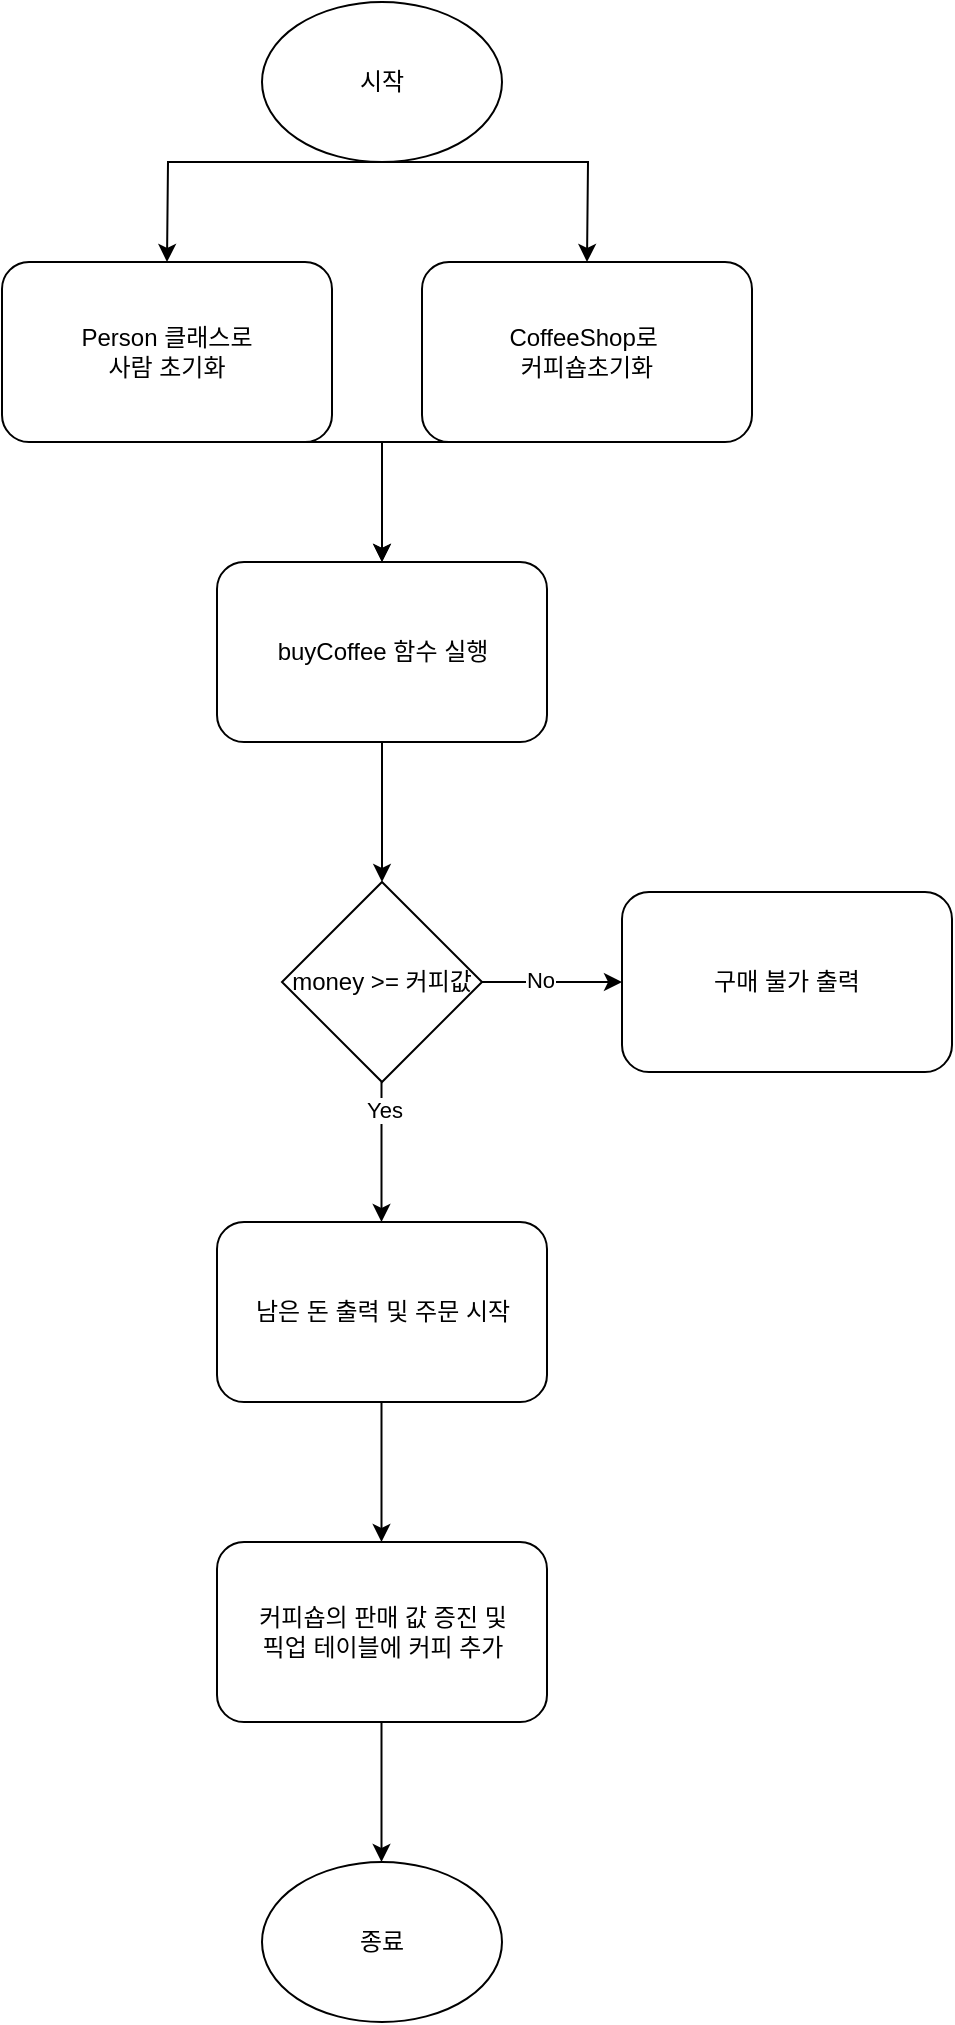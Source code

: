 <mxfile version="24.7.5">
  <diagram name="페이지-1" id="77O0hQFl2TJiN_ZJtqNX">
    <mxGraphModel dx="1978" dy="1343" grid="1" gridSize="10" guides="1" tooltips="1" connect="1" arrows="1" fold="1" page="1" pageScale="1" pageWidth="1169" pageHeight="1654" math="0" shadow="0">
      <root>
        <mxCell id="0" />
        <mxCell id="1" parent="0" />
        <mxCell id="tax0VotC61BmYl9QeiQ4-1" value="시작" style="ellipse;whiteSpace=wrap;html=1;" vertex="1" parent="1">
          <mxGeometry x="200" y="90" width="120" height="80" as="geometry" />
        </mxCell>
        <mxCell id="tax0VotC61BmYl9QeiQ4-2" value="Person 클래스로&lt;div&gt;사람 초기화&lt;/div&gt;" style="rounded=1;whiteSpace=wrap;html=1;" vertex="1" parent="1">
          <mxGeometry x="70" y="220" width="165" height="90" as="geometry" />
        </mxCell>
        <mxCell id="tax0VotC61BmYl9QeiQ4-4" value="CoffeeShop로&amp;nbsp;&lt;div&gt;커피숍초기화&lt;/div&gt;" style="rounded=1;whiteSpace=wrap;html=1;" vertex="1" parent="1">
          <mxGeometry x="280" y="220" width="165" height="90" as="geometry" />
        </mxCell>
        <mxCell id="tax0VotC61BmYl9QeiQ4-8" value="buyCoffee 함수 실행" style="rounded=1;whiteSpace=wrap;html=1;" vertex="1" parent="1">
          <mxGeometry x="177.5" y="370" width="165" height="90" as="geometry" />
        </mxCell>
        <mxCell id="tax0VotC61BmYl9QeiQ4-9" value="money &amp;gt;= 커피값" style="rhombus;whiteSpace=wrap;html=1;" vertex="1" parent="1">
          <mxGeometry x="210" y="530" width="100" height="100" as="geometry" />
        </mxCell>
        <mxCell id="tax0VotC61BmYl9QeiQ4-11" value="남은 돈 출력 및 주문 시작" style="rounded=1;whiteSpace=wrap;html=1;" vertex="1" parent="1">
          <mxGeometry x="177.5" y="700" width="165" height="90" as="geometry" />
        </mxCell>
        <mxCell id="tax0VotC61BmYl9QeiQ4-12" value="구매 불가 출력" style="rounded=1;whiteSpace=wrap;html=1;" vertex="1" parent="1">
          <mxGeometry x="380" y="535" width="165" height="90" as="geometry" />
        </mxCell>
        <mxCell id="tax0VotC61BmYl9QeiQ4-13" value="커피숍의 판매 값 증진 및&lt;div&gt;픽업 테이블에 커피 추가&lt;/div&gt;" style="rounded=1;whiteSpace=wrap;html=1;" vertex="1" parent="1">
          <mxGeometry x="177.5" y="860" width="165" height="90" as="geometry" />
        </mxCell>
        <mxCell id="tax0VotC61BmYl9QeiQ4-14" value="종료" style="ellipse;whiteSpace=wrap;html=1;" vertex="1" parent="1">
          <mxGeometry x="200" y="1020" width="120" height="80" as="geometry" />
        </mxCell>
        <mxCell id="tax0VotC61BmYl9QeiQ4-15" value="" style="endArrow=classic;html=1;rounded=0;exitX=0.5;exitY=1;exitDx=0;exitDy=0;entryX=0.5;entryY=0;entryDx=0;entryDy=0;" edge="1" parent="1" source="tax0VotC61BmYl9QeiQ4-1" target="tax0VotC61BmYl9QeiQ4-4">
          <mxGeometry width="50" height="50" relative="1" as="geometry">
            <mxPoint x="360" y="450" as="sourcePoint" />
            <mxPoint x="410" y="400" as="targetPoint" />
            <Array as="points">
              <mxPoint x="363" y="170" />
            </Array>
          </mxGeometry>
        </mxCell>
        <mxCell id="tax0VotC61BmYl9QeiQ4-16" value="" style="endArrow=classic;html=1;rounded=0;entryX=0.5;entryY=0;entryDx=0;entryDy=0;" edge="1" parent="1" target="tax0VotC61BmYl9QeiQ4-2">
          <mxGeometry width="50" height="50" relative="1" as="geometry">
            <mxPoint x="260" y="170" as="sourcePoint" />
            <mxPoint x="373" y="230" as="targetPoint" />
            <Array as="points">
              <mxPoint x="153" y="170" />
            </Array>
          </mxGeometry>
        </mxCell>
        <mxCell id="tax0VotC61BmYl9QeiQ4-17" value="" style="endArrow=classic;html=1;rounded=0;exitX=0.5;exitY=1;exitDx=0;exitDy=0;entryX=0.5;entryY=0;entryDx=0;entryDy=0;" edge="1" parent="1" source="tax0VotC61BmYl9QeiQ4-2" target="tax0VotC61BmYl9QeiQ4-8">
          <mxGeometry width="50" height="50" relative="1" as="geometry">
            <mxPoint x="350" y="400" as="sourcePoint" />
            <mxPoint x="400" y="350" as="targetPoint" />
            <Array as="points">
              <mxPoint x="260" y="310" />
            </Array>
          </mxGeometry>
        </mxCell>
        <mxCell id="tax0VotC61BmYl9QeiQ4-18" value="" style="endArrow=classic;html=1;rounded=0;exitX=0.5;exitY=1;exitDx=0;exitDy=0;" edge="1" parent="1" source="tax0VotC61BmYl9QeiQ4-4">
          <mxGeometry width="50" height="50" relative="1" as="geometry">
            <mxPoint x="163" y="320" as="sourcePoint" />
            <mxPoint x="260" y="370" as="targetPoint" />
            <Array as="points">
              <mxPoint x="260" y="310" />
            </Array>
          </mxGeometry>
        </mxCell>
        <mxCell id="tax0VotC61BmYl9QeiQ4-19" value="" style="endArrow=classic;html=1;rounded=0;exitX=0.5;exitY=1;exitDx=0;exitDy=0;entryX=0.5;entryY=0;entryDx=0;entryDy=0;" edge="1" parent="1" source="tax0VotC61BmYl9QeiQ4-8" target="tax0VotC61BmYl9QeiQ4-9">
          <mxGeometry width="50" height="50" relative="1" as="geometry">
            <mxPoint x="350" y="570" as="sourcePoint" />
            <mxPoint x="400" y="520" as="targetPoint" />
          </mxGeometry>
        </mxCell>
        <mxCell id="tax0VotC61BmYl9QeiQ4-20" value="" style="endArrow=classic;html=1;rounded=0;exitX=0.5;exitY=1;exitDx=0;exitDy=0;entryX=0.5;entryY=0;entryDx=0;entryDy=0;" edge="1" parent="1">
          <mxGeometry width="50" height="50" relative="1" as="geometry">
            <mxPoint x="259.75" y="630" as="sourcePoint" />
            <mxPoint x="259.75" y="700" as="targetPoint" />
          </mxGeometry>
        </mxCell>
        <mxCell id="tax0VotC61BmYl9QeiQ4-23" value="Yes" style="edgeLabel;html=1;align=center;verticalAlign=middle;resizable=0;points=[];" vertex="1" connectable="0" parent="tax0VotC61BmYl9QeiQ4-20">
          <mxGeometry x="-0.6" y="1" relative="1" as="geometry">
            <mxPoint as="offset" />
          </mxGeometry>
        </mxCell>
        <mxCell id="tax0VotC61BmYl9QeiQ4-21" value="" style="endArrow=classic;html=1;rounded=0;exitX=0.5;exitY=1;exitDx=0;exitDy=0;" edge="1" parent="1">
          <mxGeometry width="50" height="50" relative="1" as="geometry">
            <mxPoint x="310" y="580" as="sourcePoint" />
            <mxPoint x="380" y="580" as="targetPoint" />
          </mxGeometry>
        </mxCell>
        <mxCell id="tax0VotC61BmYl9QeiQ4-22" value="No" style="edgeLabel;html=1;align=center;verticalAlign=middle;resizable=0;points=[];" vertex="1" connectable="0" parent="tax0VotC61BmYl9QeiQ4-21">
          <mxGeometry x="-0.171" y="2" relative="1" as="geometry">
            <mxPoint y="1" as="offset" />
          </mxGeometry>
        </mxCell>
        <mxCell id="tax0VotC61BmYl9QeiQ4-24" value="" style="endArrow=classic;html=1;rounded=0;exitX=0.5;exitY=1;exitDx=0;exitDy=0;entryX=0.5;entryY=0;entryDx=0;entryDy=0;" edge="1" parent="1">
          <mxGeometry width="50" height="50" relative="1" as="geometry">
            <mxPoint x="259.75" y="790" as="sourcePoint" />
            <mxPoint x="259.75" y="860" as="targetPoint" />
          </mxGeometry>
        </mxCell>
        <mxCell id="tax0VotC61BmYl9QeiQ4-25" value="" style="endArrow=classic;html=1;rounded=0;exitX=0.5;exitY=1;exitDx=0;exitDy=0;entryX=0.5;entryY=0;entryDx=0;entryDy=0;" edge="1" parent="1">
          <mxGeometry width="50" height="50" relative="1" as="geometry">
            <mxPoint x="259.75" y="950" as="sourcePoint" />
            <mxPoint x="259.75" y="1020" as="targetPoint" />
          </mxGeometry>
        </mxCell>
      </root>
    </mxGraphModel>
  </diagram>
</mxfile>
